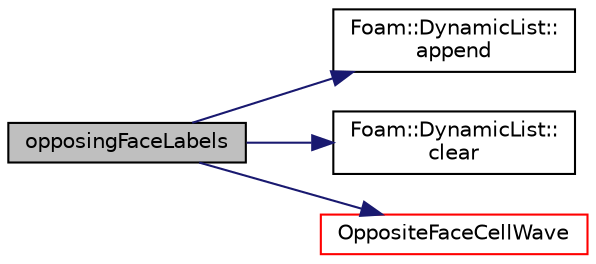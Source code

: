 digraph "opposingFaceLabels"
{
  bgcolor="transparent";
  edge [fontname="Helvetica",fontsize="10",labelfontname="Helvetica",labelfontsize="10"];
  node [fontname="Helvetica",fontsize="10",shape=record];
  rankdir="LR";
  Node112 [label="opposingFaceLabels",height=0.2,width=0.4,color="black", fillcolor="grey75", style="filled", fontcolor="black"];
  Node112 -> Node113 [color="midnightblue",fontsize="10",style="solid",fontname="Helvetica"];
  Node113 [label="Foam::DynamicList::\lappend",height=0.2,width=0.4,color="black",URL="$a27005.html#a7b67b42af715604376ad63a681dee6d8",tooltip="Append an element at the end of the list. "];
  Node112 -> Node114 [color="midnightblue",fontsize="10",style="solid",fontname="Helvetica"];
  Node114 [label="Foam::DynamicList::\lclear",height=0.2,width=0.4,color="black",URL="$a27005.html#ac8bb3912a3ce86b15842e79d0b421204",tooltip="Clear the addressed list, i.e. set the size to zero. "];
  Node112 -> Node115 [color="midnightblue",fontsize="10",style="solid",fontname="Helvetica"];
  Node115 [label="OppositeFaceCellWave",height=0.2,width=0.4,color="red",URL="$a30305.html#afcdacf6fa10bb08d816cbf932e0bcbee",tooltip="Construct from mesh and list of changed faces with the Type. "];
}
